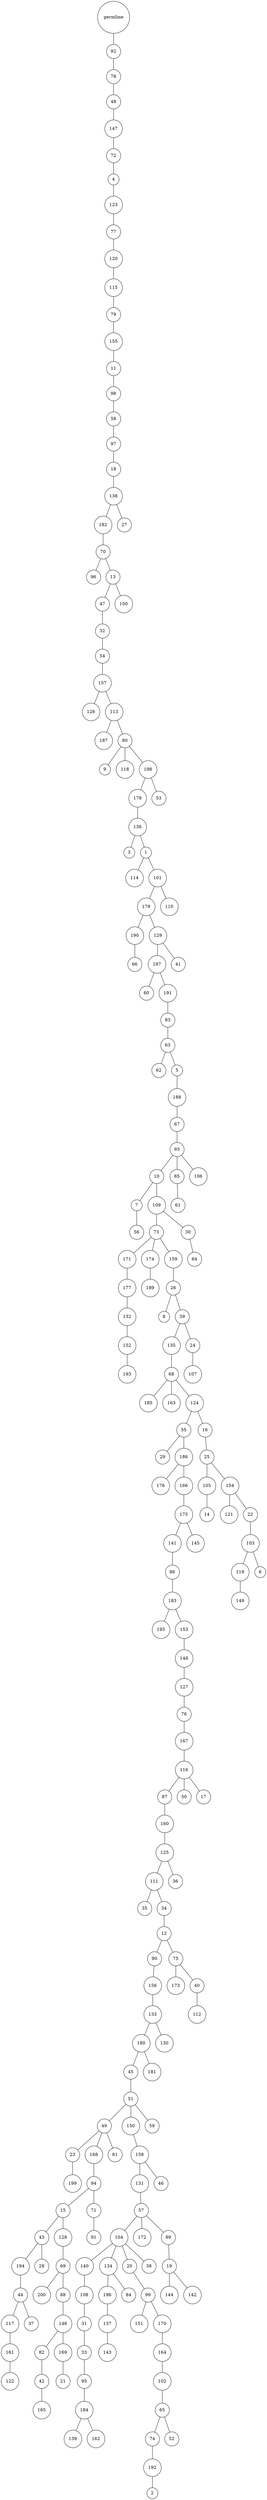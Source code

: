 graph {
	rankdir=UD;
	splines=line;
	node [shape=circle]
	"0x7fd462ca4520" [label="germline"];
	"0x7fd462ca4550" [label="92"];
	"0x7fd462ca4520" -- "0x7fd462ca4550" ;
	"0x7fd462ca4580" [label="78"];
	"0x7fd462ca4550" -- "0x7fd462ca4580" ;
	"0x7fd462ca45b0" [label="48"];
	"0x7fd462ca4580" -- "0x7fd462ca45b0" ;
	"0x7fd462ca45e0" [label="147"];
	"0x7fd462ca45b0" -- "0x7fd462ca45e0" ;
	"0x7fd462ca4610" [label="72"];
	"0x7fd462ca45e0" -- "0x7fd462ca4610" ;
	"0x7fd462ca4640" [label="4"];
	"0x7fd462ca4610" -- "0x7fd462ca4640" ;
	"0x7fd462ca4670" [label="123"];
	"0x7fd462ca4640" -- "0x7fd462ca4670" ;
	"0x7fd462ca46a0" [label="77"];
	"0x7fd462ca4670" -- "0x7fd462ca46a0" ;
	"0x7fd462ca46d0" [label="120"];
	"0x7fd462ca46a0" -- "0x7fd462ca46d0" ;
	"0x7fd462ca4700" [label="115"];
	"0x7fd462ca46d0" -- "0x7fd462ca4700" ;
	"0x7fd462ca4730" [label="79"];
	"0x7fd462ca4700" -- "0x7fd462ca4730" ;
	"0x7fd462ca4760" [label="155"];
	"0x7fd462ca4730" -- "0x7fd462ca4760" ;
	"0x7fd462ca4790" [label="11"];
	"0x7fd462ca4760" -- "0x7fd462ca4790" ;
	"0x7fd462ca47c0" [label="98"];
	"0x7fd462ca4790" -- "0x7fd462ca47c0" ;
	"0x7fd462ca47f0" [label="58"];
	"0x7fd462ca47c0" -- "0x7fd462ca47f0" ;
	"0x7fd462ca4820" [label="97"];
	"0x7fd462ca47f0" -- "0x7fd462ca4820" ;
	"0x7fd462ca4850" [label="18"];
	"0x7fd462ca4820" -- "0x7fd462ca4850" ;
	"0x7fd462ca4880" [label="138"];
	"0x7fd462ca4850" -- "0x7fd462ca4880" ;
	"0x7fd462ca48b0" [label="182"];
	"0x7fd462ca4880" -- "0x7fd462ca48b0" ;
	"0x7fd462ca48e0" [label="70"];
	"0x7fd462ca48b0" -- "0x7fd462ca48e0" ;
	"0x7fd462ca4910" [label="96"];
	"0x7fd462ca48e0" -- "0x7fd462ca4910" ;
	"0x7fd462ca4940" [label="13"];
	"0x7fd462ca48e0" -- "0x7fd462ca4940" ;
	"0x7fd462ca4970" [label="47"];
	"0x7fd462ca4940" -- "0x7fd462ca4970" ;
	"0x7fd462ca49a0" [label="32"];
	"0x7fd462ca4970" -- "0x7fd462ca49a0" ;
	"0x7fd462ca49d0" [label="54"];
	"0x7fd462ca49a0" -- "0x7fd462ca49d0" ;
	"0x7fd462ca4a00" [label="157"];
	"0x7fd462ca49d0" -- "0x7fd462ca4a00" ;
	"0x7fd462ca4a30" [label="126"];
	"0x7fd462ca4a00" -- "0x7fd462ca4a30" ;
	"0x7fd462ca4a60" [label="113"];
	"0x7fd462ca4a00" -- "0x7fd462ca4a60" ;
	"0x7fd462ca4a90" [label="187"];
	"0x7fd462ca4a60" -- "0x7fd462ca4a90" ;
	"0x7fd462ca4ac0" [label="80"];
	"0x7fd462ca4a60" -- "0x7fd462ca4ac0" ;
	"0x7fd462ca4af0" [label="9"];
	"0x7fd462ca4ac0" -- "0x7fd462ca4af0" ;
	"0x7fd462ca4b20" [label="118"];
	"0x7fd462ca4ac0" -- "0x7fd462ca4b20" ;
	"0x7fd462ca4b50" [label="198"];
	"0x7fd462ca4ac0" -- "0x7fd462ca4b50" ;
	"0x7fd462ca4b80" [label="178"];
	"0x7fd462ca4b50" -- "0x7fd462ca4b80" ;
	"0x7fd462ca4bb0" [label="136"];
	"0x7fd462ca4b80" -- "0x7fd462ca4bb0" ;
	"0x7fd462ca4be0" [label="3"];
	"0x7fd462ca4bb0" -- "0x7fd462ca4be0" ;
	"0x7fd462ca4c10" [label="1"];
	"0x7fd462ca4bb0" -- "0x7fd462ca4c10" ;
	"0x7fd462ca4c40" [label="114"];
	"0x7fd462ca4c10" -- "0x7fd462ca4c40" ;
	"0x7fd462ca4c70" [label="101"];
	"0x7fd462ca4c10" -- "0x7fd462ca4c70" ;
	"0x7fd462ca4ca0" [label="179"];
	"0x7fd462ca4c70" -- "0x7fd462ca4ca0" ;
	"0x7fd462ca4cd0" [label="190"];
	"0x7fd462ca4ca0" -- "0x7fd462ca4cd0" ;
	"0x7fd462ca4d00" [label="66"];
	"0x7fd462ca4cd0" -- "0x7fd462ca4d00" ;
	"0x7fd462ca4d30" [label="129"];
	"0x7fd462ca4ca0" -- "0x7fd462ca4d30" ;
	"0x7fd462ca4d60" [label="197"];
	"0x7fd462ca4d30" -- "0x7fd462ca4d60" ;
	"0x7fd462ca4d90" [label="60"];
	"0x7fd462ca4d60" -- "0x7fd462ca4d90" ;
	"0x7fd462ca4dc0" [label="191"];
	"0x7fd462ca4d60" -- "0x7fd462ca4dc0" ;
	"0x7fd462ca4df0" [label="83"];
	"0x7fd462ca4dc0" -- "0x7fd462ca4df0" ;
	"0x7fd462ca4e20" [label="63"];
	"0x7fd462ca4df0" -- "0x7fd462ca4e20" ;
	"0x7fd462ca4e50" [label="62"];
	"0x7fd462ca4e20" -- "0x7fd462ca4e50" ;
	"0x7fd462ca4e80" [label="5"];
	"0x7fd462ca4e20" -- "0x7fd462ca4e80" ;
	"0x7fd462ca4eb0" [label="188"];
	"0x7fd462ca4e80" -- "0x7fd462ca4eb0" ;
	"0x7fd462ca4ee0" [label="67"];
	"0x7fd462ca4eb0" -- "0x7fd462ca4ee0" ;
	"0x7fd462ca4f10" [label="93"];
	"0x7fd462ca4ee0" -- "0x7fd462ca4f10" ;
	"0x7fd462ca4f40" [label="10"];
	"0x7fd462ca4f10" -- "0x7fd462ca4f40" ;
	"0x7fd462ca4f70" [label="7"];
	"0x7fd462ca4f40" -- "0x7fd462ca4f70" ;
	"0x7fd462ca4fa0" [label="56"];
	"0x7fd462ca4f70" -- "0x7fd462ca4fa0" ;
	"0x7fd462ca4fd0" [label="109"];
	"0x7fd462ca4f40" -- "0x7fd462ca4fd0" ;
	"0x7fd462ca9040" [label="73"];
	"0x7fd462ca4fd0" -- "0x7fd462ca9040" ;
	"0x7fd462ca9070" [label="171"];
	"0x7fd462ca9040" -- "0x7fd462ca9070" ;
	"0x7fd462ca90a0" [label="177"];
	"0x7fd462ca9070" -- "0x7fd462ca90a0" ;
	"0x7fd462ca90d0" [label="132"];
	"0x7fd462ca90a0" -- "0x7fd462ca90d0" ;
	"0x7fd462ca9100" [label="152"];
	"0x7fd462ca90d0" -- "0x7fd462ca9100" ;
	"0x7fd462ca9130" [label="193"];
	"0x7fd462ca9100" -- "0x7fd462ca9130" ;
	"0x7fd462ca9160" [label="174"];
	"0x7fd462ca9040" -- "0x7fd462ca9160" ;
	"0x7fd462ca9190" [label="189"];
	"0x7fd462ca9160" -- "0x7fd462ca9190" ;
	"0x7fd462ca91c0" [label="159"];
	"0x7fd462ca9040" -- "0x7fd462ca91c0" ;
	"0x7fd462ca91f0" [label="26"];
	"0x7fd462ca91c0" -- "0x7fd462ca91f0" ;
	"0x7fd462ca9220" [label="8"];
	"0x7fd462ca91f0" -- "0x7fd462ca9220" ;
	"0x7fd462ca9250" [label="39"];
	"0x7fd462ca91f0" -- "0x7fd462ca9250" ;
	"0x7fd462ca9280" [label="135"];
	"0x7fd462ca9250" -- "0x7fd462ca9280" ;
	"0x7fd462ca92b0" [label="68"];
	"0x7fd462ca9280" -- "0x7fd462ca92b0" ;
	"0x7fd462ca92e0" [label="185"];
	"0x7fd462ca92b0" -- "0x7fd462ca92e0" ;
	"0x7fd462ca9310" [label="163"];
	"0x7fd462ca92b0" -- "0x7fd462ca9310" ;
	"0x7fd462ca9340" [label="124"];
	"0x7fd462ca92b0" -- "0x7fd462ca9340" ;
	"0x7fd462ca9370" [label="55"];
	"0x7fd462ca9340" -- "0x7fd462ca9370" ;
	"0x7fd462ca93a0" [label="29"];
	"0x7fd462ca9370" -- "0x7fd462ca93a0" ;
	"0x7fd462ca93d0" [label="186"];
	"0x7fd462ca9370" -- "0x7fd462ca93d0" ;
	"0x7fd462ca9400" [label="176"];
	"0x7fd462ca93d0" -- "0x7fd462ca9400" ;
	"0x7fd462ca9430" [label="166"];
	"0x7fd462ca93d0" -- "0x7fd462ca9430" ;
	"0x7fd462ca9460" [label="175"];
	"0x7fd462ca9430" -- "0x7fd462ca9460" ;
	"0x7fd462ca9490" [label="141"];
	"0x7fd462ca9460" -- "0x7fd462ca9490" ;
	"0x7fd462ca94c0" [label="86"];
	"0x7fd462ca9490" -- "0x7fd462ca94c0" ;
	"0x7fd462ca94f0" [label="183"];
	"0x7fd462ca94c0" -- "0x7fd462ca94f0" ;
	"0x7fd462ca9520" [label="195"];
	"0x7fd462ca94f0" -- "0x7fd462ca9520" ;
	"0x7fd462ca9550" [label="153"];
	"0x7fd462ca94f0" -- "0x7fd462ca9550" ;
	"0x7fd462ca9580" [label="148"];
	"0x7fd462ca9550" -- "0x7fd462ca9580" ;
	"0x7fd462ca95b0" [label="127"];
	"0x7fd462ca9580" -- "0x7fd462ca95b0" ;
	"0x7fd462ca95e0" [label="76"];
	"0x7fd462ca95b0" -- "0x7fd462ca95e0" ;
	"0x7fd462ca9610" [label="167"];
	"0x7fd462ca95e0" -- "0x7fd462ca9610" ;
	"0x7fd462ca9640" [label="116"];
	"0x7fd462ca9610" -- "0x7fd462ca9640" ;
	"0x7fd462ca9670" [label="87"];
	"0x7fd462ca9640" -- "0x7fd462ca9670" ;
	"0x7fd462ca96a0" [label="160"];
	"0x7fd462ca9670" -- "0x7fd462ca96a0" ;
	"0x7fd462ca96d0" [label="125"];
	"0x7fd462ca96a0" -- "0x7fd462ca96d0" ;
	"0x7fd462ca9700" [label="111"];
	"0x7fd462ca96d0" -- "0x7fd462ca9700" ;
	"0x7fd462ca9730" [label="35"];
	"0x7fd462ca9700" -- "0x7fd462ca9730" ;
	"0x7fd462ca9760" [label="34"];
	"0x7fd462ca9700" -- "0x7fd462ca9760" ;
	"0x7fd462ca9790" [label="12"];
	"0x7fd462ca9760" -- "0x7fd462ca9790" ;
	"0x7fd462ca97c0" [label="90"];
	"0x7fd462ca9790" -- "0x7fd462ca97c0" ;
	"0x7fd462ca97f0" [label="156"];
	"0x7fd462ca97c0" -- "0x7fd462ca97f0" ;
	"0x7fd462ca9820" [label="133"];
	"0x7fd462ca97f0" -- "0x7fd462ca9820" ;
	"0x7fd462ca9850" [label="180"];
	"0x7fd462ca9820" -- "0x7fd462ca9850" ;
	"0x7fd462ca9880" [label="45"];
	"0x7fd462ca9850" -- "0x7fd462ca9880" ;
	"0x7fd462ca98b0" [label="51"];
	"0x7fd462ca9880" -- "0x7fd462ca98b0" ;
	"0x7fd462ca98e0" [label="49"];
	"0x7fd462ca98b0" -- "0x7fd462ca98e0" ;
	"0x7fd462ca9910" [label="23"];
	"0x7fd462ca98e0" -- "0x7fd462ca9910" ;
	"0x7fd462ca9940" [label="199"];
	"0x7fd462ca9910" -- "0x7fd462ca9940" ;
	"0x7fd462ca9970" [label="168"];
	"0x7fd462ca98e0" -- "0x7fd462ca9970" ;
	"0x7fd462ca99a0" [label="94"];
	"0x7fd462ca9970" -- "0x7fd462ca99a0" ;
	"0x7fd462ca99d0" [label="15"];
	"0x7fd462ca99a0" -- "0x7fd462ca99d0" ;
	"0x7fd462ca9a00" [label="43"];
	"0x7fd462ca99d0" -- "0x7fd462ca9a00" ;
	"0x7fd462ca9a30" [label="194"];
	"0x7fd462ca9a00" -- "0x7fd462ca9a30" ;
	"0x7fd462ca9a60" [label="44"];
	"0x7fd462ca9a30" -- "0x7fd462ca9a60" ;
	"0x7fd462ca9a90" [label="117"];
	"0x7fd462ca9a60" -- "0x7fd462ca9a90" ;
	"0x7fd462ca9ac0" [label="161"];
	"0x7fd462ca9a90" -- "0x7fd462ca9ac0" ;
	"0x7fd462ca9af0" [label="122"];
	"0x7fd462ca9ac0" -- "0x7fd462ca9af0" ;
	"0x7fd462ca9b20" [label="37"];
	"0x7fd462ca9a60" -- "0x7fd462ca9b20" ;
	"0x7fd462ca9b50" [label="28"];
	"0x7fd462ca9a00" -- "0x7fd462ca9b50" ;
	"0x7fd462ca9b80" [label="128"];
	"0x7fd462ca99d0" -- "0x7fd462ca9b80" ;
	"0x7fd462ca9bb0" [label="69"];
	"0x7fd462ca9b80" -- "0x7fd462ca9bb0" ;
	"0x7fd462ca9be0" [label="200"];
	"0x7fd462ca9bb0" -- "0x7fd462ca9be0" ;
	"0x7fd462ca9c10" [label="88"];
	"0x7fd462ca9bb0" -- "0x7fd462ca9c10" ;
	"0x7fd462ca9c40" [label="146"];
	"0x7fd462ca9c10" -- "0x7fd462ca9c40" ;
	"0x7fd462ca9c70" [label="82"];
	"0x7fd462ca9c40" -- "0x7fd462ca9c70" ;
	"0x7fd462ca9ca0" [label="42"];
	"0x7fd462ca9c70" -- "0x7fd462ca9ca0" ;
	"0x7fd462ca9cd0" [label="165"];
	"0x7fd462ca9ca0" -- "0x7fd462ca9cd0" ;
	"0x7fd462ca9d00" [label="169"];
	"0x7fd462ca9c40" -- "0x7fd462ca9d00" ;
	"0x7fd462ca9d30" [label="21"];
	"0x7fd462ca9d00" -- "0x7fd462ca9d30" ;
	"0x7fd462ca9d60" [label="71"];
	"0x7fd462ca99a0" -- "0x7fd462ca9d60" ;
	"0x7fd462ca9d90" [label="91"];
	"0x7fd462ca9d60" -- "0x7fd462ca9d90" ;
	"0x7fd462ca9dc0" [label="81"];
	"0x7fd462ca98e0" -- "0x7fd462ca9dc0" ;
	"0x7fd462ca9df0" [label="150"];
	"0x7fd462ca98b0" -- "0x7fd462ca9df0" ;
	"0x7fd462ca9e20" [label="158"];
	"0x7fd462ca9df0" -- "0x7fd462ca9e20" ;
	"0x7fd462ca9e50" [label="131"];
	"0x7fd462ca9e20" -- "0x7fd462ca9e50" ;
	"0x7fd462ca9e80" [label="57"];
	"0x7fd462ca9e50" -- "0x7fd462ca9e80" ;
	"0x7fd462ca9eb0" [label="104"];
	"0x7fd462ca9e80" -- "0x7fd462ca9eb0" ;
	"0x7fd462ca9ee0" [label="140"];
	"0x7fd462ca9eb0" -- "0x7fd462ca9ee0" ;
	"0x7fd462ca9f10" [label="108"];
	"0x7fd462ca9ee0" -- "0x7fd462ca9f10" ;
	"0x7fd462ca9f40" [label="31"];
	"0x7fd462ca9f10" -- "0x7fd462ca9f40" ;
	"0x7fd462ca9f70" [label="33"];
	"0x7fd462ca9f40" -- "0x7fd462ca9f70" ;
	"0x7fd462ca9fa0" [label="95"];
	"0x7fd462ca9f70" -- "0x7fd462ca9fa0" ;
	"0x7fd462ca9fd0" [label="184"];
	"0x7fd462ca9fa0" -- "0x7fd462ca9fd0" ;
	"0x7fd462caf040" [label="139"];
	"0x7fd462ca9fd0" -- "0x7fd462caf040" ;
	"0x7fd462caf070" [label="162"];
	"0x7fd462ca9fd0" -- "0x7fd462caf070" ;
	"0x7fd462caf0a0" [label="134"];
	"0x7fd462ca9eb0" -- "0x7fd462caf0a0" ;
	"0x7fd462caf0d0" [label="196"];
	"0x7fd462caf0a0" -- "0x7fd462caf0d0" ;
	"0x7fd462caf100" [label="137"];
	"0x7fd462caf0d0" -- "0x7fd462caf100" ;
	"0x7fd462caf130" [label="143"];
	"0x7fd462caf100" -- "0x7fd462caf130" ;
	"0x7fd462caf160" [label="84"];
	"0x7fd462caf0a0" -- "0x7fd462caf160" ;
	"0x7fd462caf190" [label="20"];
	"0x7fd462ca9eb0" -- "0x7fd462caf190" ;
	"0x7fd462caf1c0" [label="99"];
	"0x7fd462caf190" -- "0x7fd462caf1c0" ;
	"0x7fd462caf1f0" [label="151"];
	"0x7fd462caf1c0" -- "0x7fd462caf1f0" ;
	"0x7fd462caf220" [label="170"];
	"0x7fd462caf1c0" -- "0x7fd462caf220" ;
	"0x7fd462caf250" [label="164"];
	"0x7fd462caf220" -- "0x7fd462caf250" ;
	"0x7fd462caf280" [label="102"];
	"0x7fd462caf250" -- "0x7fd462caf280" ;
	"0x7fd462caf2b0" [label="65"];
	"0x7fd462caf280" -- "0x7fd462caf2b0" ;
	"0x7fd462caf2e0" [label="74"];
	"0x7fd462caf2b0" -- "0x7fd462caf2e0" ;
	"0x7fd462caf310" [label="192"];
	"0x7fd462caf2e0" -- "0x7fd462caf310" ;
	"0x7fd462caf340" [label="2"];
	"0x7fd462caf310" -- "0x7fd462caf340" ;
	"0x7fd462caf370" [label="52"];
	"0x7fd462caf2b0" -- "0x7fd462caf370" ;
	"0x7fd462caf3a0" [label="38"];
	"0x7fd462ca9eb0" -- "0x7fd462caf3a0" ;
	"0x7fd462caf3d0" [label="172"];
	"0x7fd462ca9e80" -- "0x7fd462caf3d0" ;
	"0x7fd462caf400" [label="89"];
	"0x7fd462ca9e80" -- "0x7fd462caf400" ;
	"0x7fd462caf430" [label="19"];
	"0x7fd462caf400" -- "0x7fd462caf430" ;
	"0x7fd462caf460" [label="144"];
	"0x7fd462caf430" -- "0x7fd462caf460" ;
	"0x7fd462caf490" [label="142"];
	"0x7fd462caf430" -- "0x7fd462caf490" ;
	"0x7fd462caf4c0" [label="46"];
	"0x7fd462ca9e20" -- "0x7fd462caf4c0" ;
	"0x7fd462caf4f0" [label="59"];
	"0x7fd462ca98b0" -- "0x7fd462caf4f0" ;
	"0x7fd462caf520" [label="181"];
	"0x7fd462ca9850" -- "0x7fd462caf520" ;
	"0x7fd462caf550" [label="130"];
	"0x7fd462ca9820" -- "0x7fd462caf550" ;
	"0x7fd462caf580" [label="75"];
	"0x7fd462ca9790" -- "0x7fd462caf580" ;
	"0x7fd462caf5b0" [label="173"];
	"0x7fd462caf580" -- "0x7fd462caf5b0" ;
	"0x7fd462caf5e0" [label="40"];
	"0x7fd462caf580" -- "0x7fd462caf5e0" ;
	"0x7fd462caf610" [label="112"];
	"0x7fd462caf5e0" -- "0x7fd462caf610" ;
	"0x7fd462caf640" [label="36"];
	"0x7fd462ca96d0" -- "0x7fd462caf640" ;
	"0x7fd462caf670" [label="50"];
	"0x7fd462ca9640" -- "0x7fd462caf670" ;
	"0x7fd462caf6a0" [label="17"];
	"0x7fd462ca9640" -- "0x7fd462caf6a0" ;
	"0x7fd462caf6d0" [label="145"];
	"0x7fd462ca9460" -- "0x7fd462caf6d0" ;
	"0x7fd462caf700" [label="16"];
	"0x7fd462ca9340" -- "0x7fd462caf700" ;
	"0x7fd462caf730" [label="25"];
	"0x7fd462caf700" -- "0x7fd462caf730" ;
	"0x7fd462caf760" [label="105"];
	"0x7fd462caf730" -- "0x7fd462caf760" ;
	"0x7fd462caf790" [label="14"];
	"0x7fd462caf760" -- "0x7fd462caf790" ;
	"0x7fd462caf7c0" [label="154"];
	"0x7fd462caf730" -- "0x7fd462caf7c0" ;
	"0x7fd462caf7f0" [label="121"];
	"0x7fd462caf7c0" -- "0x7fd462caf7f0" ;
	"0x7fd462caf820" [label="22"];
	"0x7fd462caf7c0" -- "0x7fd462caf820" ;
	"0x7fd462caf850" [label="103"];
	"0x7fd462caf820" -- "0x7fd462caf850" ;
	"0x7fd462caf880" [label="119"];
	"0x7fd462caf850" -- "0x7fd462caf880" ;
	"0x7fd462caf8b0" [label="149"];
	"0x7fd462caf880" -- "0x7fd462caf8b0" ;
	"0x7fd462caf8e0" [label="6"];
	"0x7fd462caf850" -- "0x7fd462caf8e0" ;
	"0x7fd462caf910" [label="24"];
	"0x7fd462ca9250" -- "0x7fd462caf910" ;
	"0x7fd462caf940" [label="107"];
	"0x7fd462caf910" -- "0x7fd462caf940" ;
	"0x7fd462caf970" [label="30"];
	"0x7fd462ca4fd0" -- "0x7fd462caf970" ;
	"0x7fd462caf9a0" [label="64"];
	"0x7fd462caf970" -- "0x7fd462caf9a0" ;
	"0x7fd462caf9d0" [label="85"];
	"0x7fd462ca4f10" -- "0x7fd462caf9d0" ;
	"0x7fd462cafa00" [label="61"];
	"0x7fd462caf9d0" -- "0x7fd462cafa00" ;
	"0x7fd462cafa30" [label="106"];
	"0x7fd462ca4f10" -- "0x7fd462cafa30" ;
	"0x7fd462cafa60" [label="41"];
	"0x7fd462ca4d30" -- "0x7fd462cafa60" ;
	"0x7fd462cafa90" [label="110"];
	"0x7fd462ca4c70" -- "0x7fd462cafa90" ;
	"0x7fd462cafac0" [label="53"];
	"0x7fd462ca4b50" -- "0x7fd462cafac0" ;
	"0x7fd462cafaf0" [label="100"];
	"0x7fd462ca4940" -- "0x7fd462cafaf0" ;
	"0x7fd462cafb20" [label="27"];
	"0x7fd462ca4880" -- "0x7fd462cafb20" ;
}
